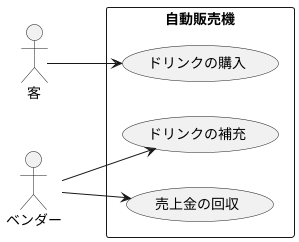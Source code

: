@startuml

left to right direction
actor 客 as user
actor ベンダー as vendor
rectangle 自動販売機 {
  usecase ドリンクの購入 as buy
  usecase ドリンクの補充 as Restock
  usecase 売上金の回収 as collect
  user --> buy
  vendor --> Restock
  vendor --> collect
}

@enduml
